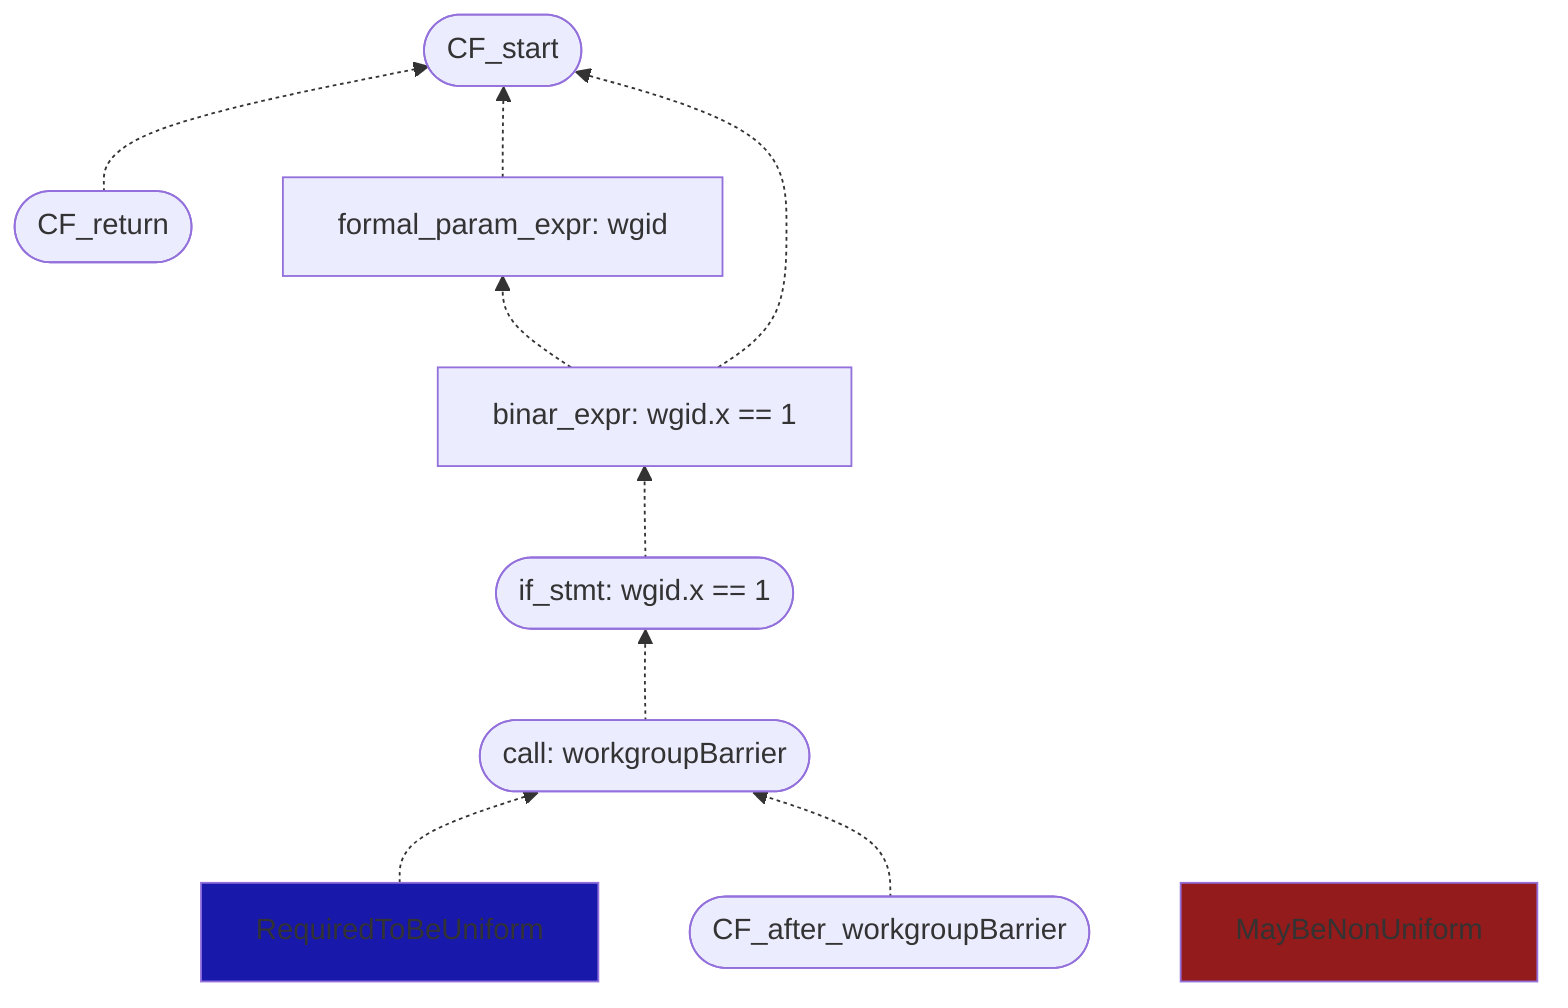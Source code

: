flowchart BT
  RequiredToBeUniform -.-> workgroupBarriercall;
  CFreturn -.-> CFstart;
  wgididentexpr -.-> CFstart;
  binaryexprresult -.-> wgididentexpr;
  binaryexprresult -.-> CFstart;
  ifstmt -.-> binaryexprresult;
  workgroupBarriercall -.-> ifstmt;
  CFafterworkgroupBarrier -.-> workgroupBarriercall;

  style MayBeNonUniform fill:#941b1b
  style RequiredToBeUniform fill:#1818ab

  CFstart([CF_start]);
  CFreturn([CF_return]);
  wgididentexpr[formal_param_expr: wgid];
  binaryexprresult[binar_expr: wgid.x == 1];
  ifstmt([if_stmt: wgid.x == 1]);
  workgroupBarriercall([call: workgroupBarrier]);
  CFafterworkgroupBarrier([CF_after_workgroupBarrier]);
